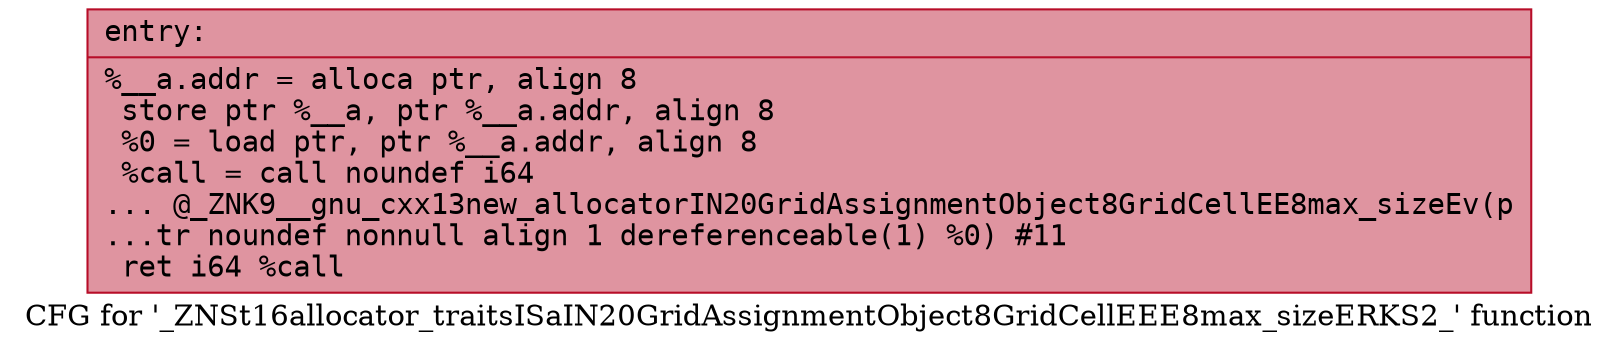 digraph "CFG for '_ZNSt16allocator_traitsISaIN20GridAssignmentObject8GridCellEEE8max_sizeERKS2_' function" {
	label="CFG for '_ZNSt16allocator_traitsISaIN20GridAssignmentObject8GridCellEEE8max_sizeERKS2_' function";

	Node0x56461944bbb0 [shape=record,color="#b70d28ff", style=filled, fillcolor="#b70d2870" fontname="Courier",label="{entry:\l|  %__a.addr = alloca ptr, align 8\l  store ptr %__a, ptr %__a.addr, align 8\l  %0 = load ptr, ptr %__a.addr, align 8\l  %call = call noundef i64\l... @_ZNK9__gnu_cxx13new_allocatorIN20GridAssignmentObject8GridCellEE8max_sizeEv(p\l...tr noundef nonnull align 1 dereferenceable(1) %0) #11\l  ret i64 %call\l}"];
}
